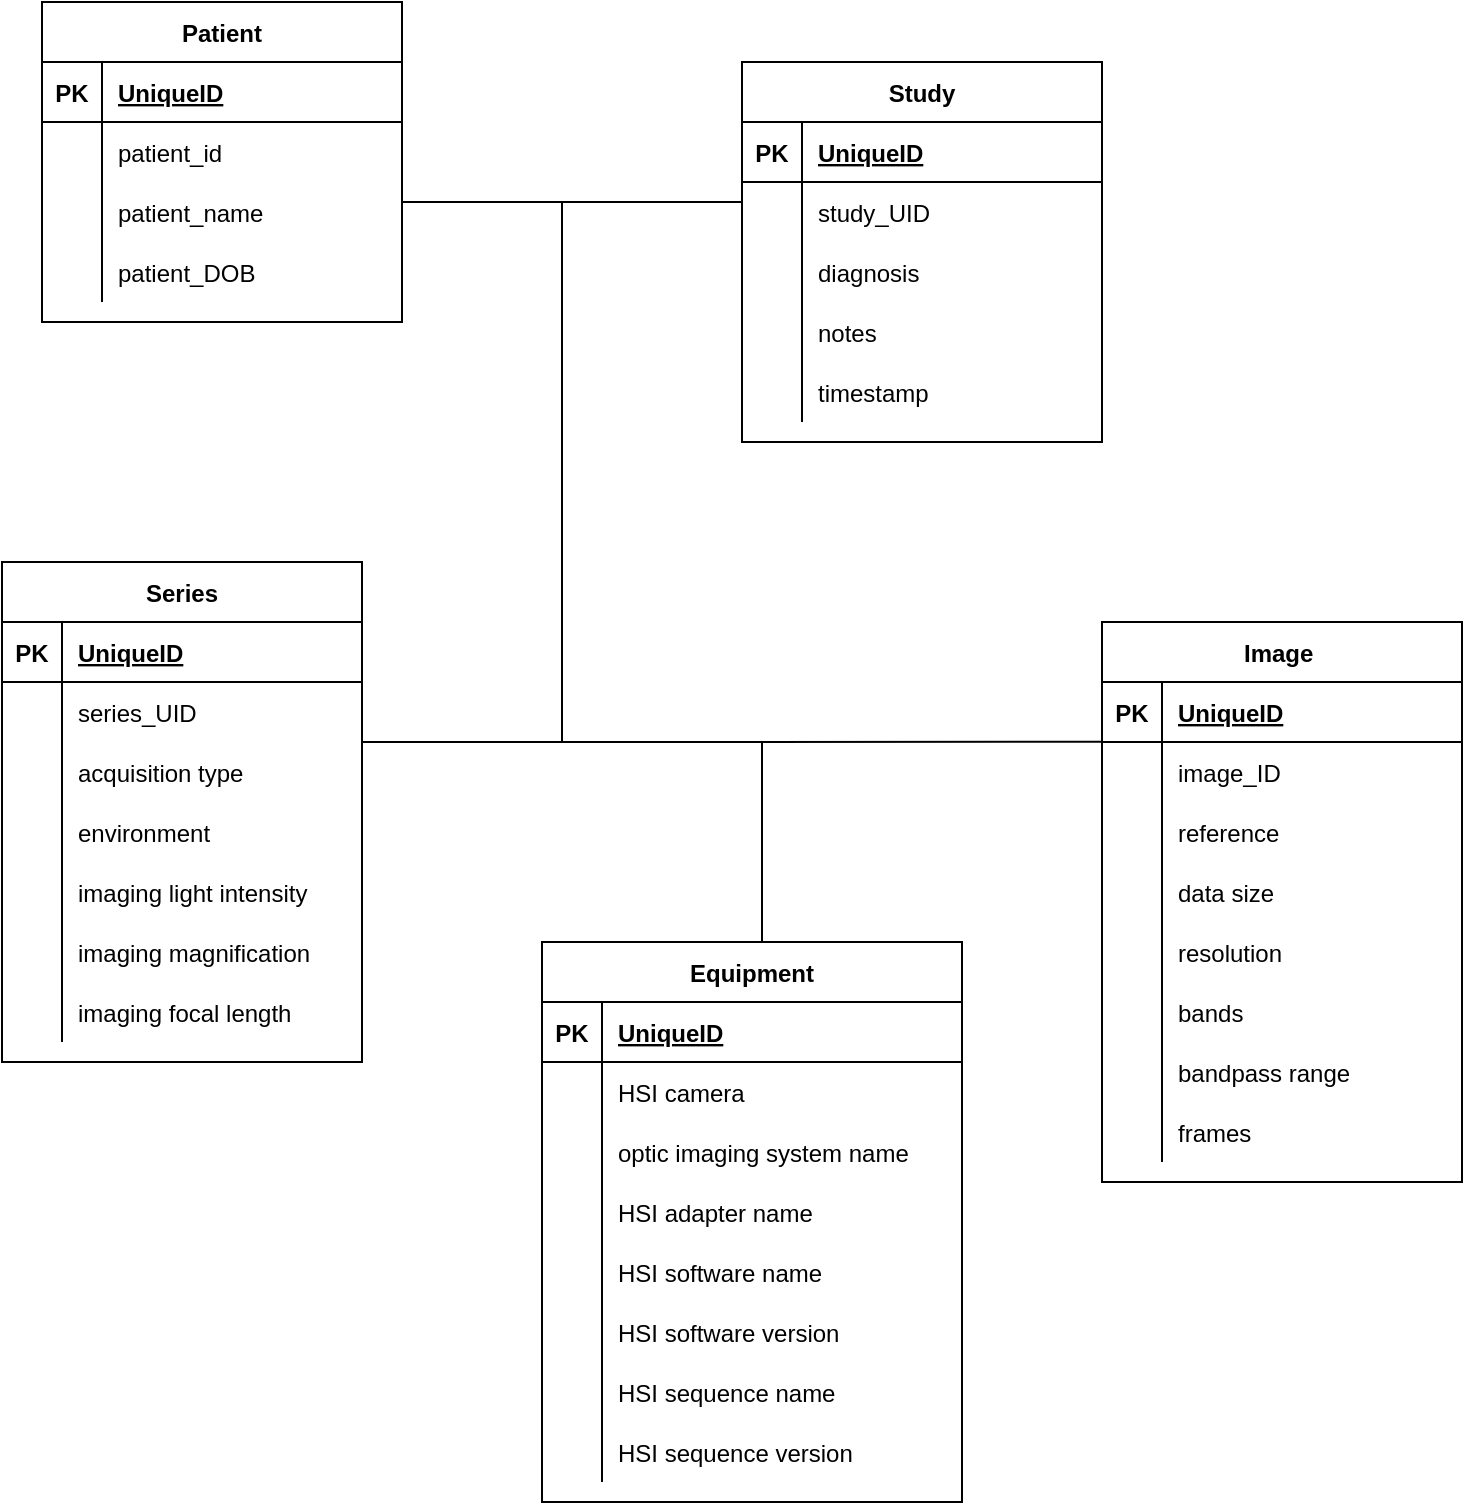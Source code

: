 <mxfile version="15.5.9" type="device"><diagram id="gTCVj6GwF3f0sh5Zcle3" name="Page-1"><mxGraphModel dx="1635" dy="866" grid="1" gridSize="10" guides="1" tooltips="1" connect="1" arrows="1" fold="1" page="1" pageScale="1" pageWidth="827" pageHeight="1169" math="0" shadow="0"><root><mxCell id="0"/><mxCell id="1" parent="0"/><mxCell id="qUzUm0pz1s3hSIHYSlk9-14" value="Patient" style="shape=table;startSize=30;container=1;collapsible=1;childLayout=tableLayout;fixedRows=1;rowLines=0;fontStyle=1;align=center;resizeLast=1;" vertex="1" parent="1"><mxGeometry x="70" y="70" width="180" height="160" as="geometry"/></mxCell><mxCell id="qUzUm0pz1s3hSIHYSlk9-15" value="" style="shape=partialRectangle;collapsible=0;dropTarget=0;pointerEvents=0;fillColor=none;top=0;left=0;bottom=1;right=0;points=[[0,0.5],[1,0.5]];portConstraint=eastwest;" vertex="1" parent="qUzUm0pz1s3hSIHYSlk9-14"><mxGeometry y="30" width="180" height="30" as="geometry"/></mxCell><mxCell id="qUzUm0pz1s3hSIHYSlk9-16" value="PK" style="shape=partialRectangle;connectable=0;fillColor=none;top=0;left=0;bottom=0;right=0;fontStyle=1;overflow=hidden;" vertex="1" parent="qUzUm0pz1s3hSIHYSlk9-15"><mxGeometry width="30" height="30" as="geometry"><mxRectangle width="30" height="30" as="alternateBounds"/></mxGeometry></mxCell><mxCell id="qUzUm0pz1s3hSIHYSlk9-17" value="UniqueID" style="shape=partialRectangle;connectable=0;fillColor=none;top=0;left=0;bottom=0;right=0;align=left;spacingLeft=6;fontStyle=5;overflow=hidden;" vertex="1" parent="qUzUm0pz1s3hSIHYSlk9-15"><mxGeometry x="30" width="150" height="30" as="geometry"><mxRectangle width="150" height="30" as="alternateBounds"/></mxGeometry></mxCell><mxCell id="qUzUm0pz1s3hSIHYSlk9-18" value="" style="shape=partialRectangle;collapsible=0;dropTarget=0;pointerEvents=0;fillColor=none;top=0;left=0;bottom=0;right=0;points=[[0,0.5],[1,0.5]];portConstraint=eastwest;" vertex="1" parent="qUzUm0pz1s3hSIHYSlk9-14"><mxGeometry y="60" width="180" height="30" as="geometry"/></mxCell><mxCell id="qUzUm0pz1s3hSIHYSlk9-19" value="" style="shape=partialRectangle;connectable=0;fillColor=none;top=0;left=0;bottom=0;right=0;editable=1;overflow=hidden;" vertex="1" parent="qUzUm0pz1s3hSIHYSlk9-18"><mxGeometry width="30" height="30" as="geometry"><mxRectangle width="30" height="30" as="alternateBounds"/></mxGeometry></mxCell><mxCell id="qUzUm0pz1s3hSIHYSlk9-20" value="patient_id" style="shape=partialRectangle;connectable=0;fillColor=none;top=0;left=0;bottom=0;right=0;align=left;spacingLeft=6;overflow=hidden;" vertex="1" parent="qUzUm0pz1s3hSIHYSlk9-18"><mxGeometry x="30" width="150" height="30" as="geometry"><mxRectangle width="150" height="30" as="alternateBounds"/></mxGeometry></mxCell><mxCell id="qUzUm0pz1s3hSIHYSlk9-21" value="" style="shape=partialRectangle;collapsible=0;dropTarget=0;pointerEvents=0;fillColor=none;top=0;left=0;bottom=0;right=0;points=[[0,0.5],[1,0.5]];portConstraint=eastwest;" vertex="1" parent="qUzUm0pz1s3hSIHYSlk9-14"><mxGeometry y="90" width="180" height="30" as="geometry"/></mxCell><mxCell id="qUzUm0pz1s3hSIHYSlk9-22" value="" style="shape=partialRectangle;connectable=0;fillColor=none;top=0;left=0;bottom=0;right=0;editable=1;overflow=hidden;" vertex="1" parent="qUzUm0pz1s3hSIHYSlk9-21"><mxGeometry width="30" height="30" as="geometry"><mxRectangle width="30" height="30" as="alternateBounds"/></mxGeometry></mxCell><mxCell id="qUzUm0pz1s3hSIHYSlk9-23" value="patient_name" style="shape=partialRectangle;connectable=0;fillColor=none;top=0;left=0;bottom=0;right=0;align=left;spacingLeft=6;overflow=hidden;" vertex="1" parent="qUzUm0pz1s3hSIHYSlk9-21"><mxGeometry x="30" width="150" height="30" as="geometry"><mxRectangle width="150" height="30" as="alternateBounds"/></mxGeometry></mxCell><mxCell id="qUzUm0pz1s3hSIHYSlk9-24" value="" style="shape=partialRectangle;collapsible=0;dropTarget=0;pointerEvents=0;fillColor=none;top=0;left=0;bottom=0;right=0;points=[[0,0.5],[1,0.5]];portConstraint=eastwest;" vertex="1" parent="qUzUm0pz1s3hSIHYSlk9-14"><mxGeometry y="120" width="180" height="30" as="geometry"/></mxCell><mxCell id="qUzUm0pz1s3hSIHYSlk9-25" value="" style="shape=partialRectangle;connectable=0;fillColor=none;top=0;left=0;bottom=0;right=0;editable=1;overflow=hidden;" vertex="1" parent="qUzUm0pz1s3hSIHYSlk9-24"><mxGeometry width="30" height="30" as="geometry"><mxRectangle width="30" height="30" as="alternateBounds"/></mxGeometry></mxCell><mxCell id="qUzUm0pz1s3hSIHYSlk9-26" value="patient_DOB" style="shape=partialRectangle;connectable=0;fillColor=none;top=0;left=0;bottom=0;right=0;align=left;spacingLeft=6;overflow=hidden;" vertex="1" parent="qUzUm0pz1s3hSIHYSlk9-24"><mxGeometry x="30" width="150" height="30" as="geometry"><mxRectangle width="150" height="30" as="alternateBounds"/></mxGeometry></mxCell><mxCell id="qUzUm0pz1s3hSIHYSlk9-53" value="Study" style="shape=table;startSize=30;container=1;collapsible=1;childLayout=tableLayout;fixedRows=1;rowLines=0;fontStyle=1;align=center;resizeLast=1;" vertex="1" parent="1"><mxGeometry x="420" y="100" width="180" height="190" as="geometry"/></mxCell><mxCell id="qUzUm0pz1s3hSIHYSlk9-54" value="" style="shape=partialRectangle;collapsible=0;dropTarget=0;pointerEvents=0;fillColor=none;top=0;left=0;bottom=1;right=0;points=[[0,0.5],[1,0.5]];portConstraint=eastwest;" vertex="1" parent="qUzUm0pz1s3hSIHYSlk9-53"><mxGeometry y="30" width="180" height="30" as="geometry"/></mxCell><mxCell id="qUzUm0pz1s3hSIHYSlk9-55" value="PK" style="shape=partialRectangle;connectable=0;fillColor=none;top=0;left=0;bottom=0;right=0;fontStyle=1;overflow=hidden;" vertex="1" parent="qUzUm0pz1s3hSIHYSlk9-54"><mxGeometry width="30" height="30" as="geometry"><mxRectangle width="30" height="30" as="alternateBounds"/></mxGeometry></mxCell><mxCell id="qUzUm0pz1s3hSIHYSlk9-56" value="UniqueID" style="shape=partialRectangle;connectable=0;fillColor=none;top=0;left=0;bottom=0;right=0;align=left;spacingLeft=6;fontStyle=5;overflow=hidden;" vertex="1" parent="qUzUm0pz1s3hSIHYSlk9-54"><mxGeometry x="30" width="150" height="30" as="geometry"><mxRectangle width="150" height="30" as="alternateBounds"/></mxGeometry></mxCell><mxCell id="qUzUm0pz1s3hSIHYSlk9-57" value="" style="shape=partialRectangle;collapsible=0;dropTarget=0;pointerEvents=0;fillColor=none;top=0;left=0;bottom=0;right=0;points=[[0,0.5],[1,0.5]];portConstraint=eastwest;" vertex="1" parent="qUzUm0pz1s3hSIHYSlk9-53"><mxGeometry y="60" width="180" height="30" as="geometry"/></mxCell><mxCell id="qUzUm0pz1s3hSIHYSlk9-58" value="" style="shape=partialRectangle;connectable=0;fillColor=none;top=0;left=0;bottom=0;right=0;editable=1;overflow=hidden;" vertex="1" parent="qUzUm0pz1s3hSIHYSlk9-57"><mxGeometry width="30" height="30" as="geometry"><mxRectangle width="30" height="30" as="alternateBounds"/></mxGeometry></mxCell><mxCell id="qUzUm0pz1s3hSIHYSlk9-59" value="study_UID" style="shape=partialRectangle;connectable=0;fillColor=none;top=0;left=0;bottom=0;right=0;align=left;spacingLeft=6;overflow=hidden;" vertex="1" parent="qUzUm0pz1s3hSIHYSlk9-57"><mxGeometry x="30" width="150" height="30" as="geometry"><mxRectangle width="150" height="30" as="alternateBounds"/></mxGeometry></mxCell><mxCell id="qUzUm0pz1s3hSIHYSlk9-60" value="" style="shape=partialRectangle;collapsible=0;dropTarget=0;pointerEvents=0;fillColor=none;top=0;left=0;bottom=0;right=0;points=[[0,0.5],[1,0.5]];portConstraint=eastwest;" vertex="1" parent="qUzUm0pz1s3hSIHYSlk9-53"><mxGeometry y="90" width="180" height="30" as="geometry"/></mxCell><mxCell id="qUzUm0pz1s3hSIHYSlk9-61" value="" style="shape=partialRectangle;connectable=0;fillColor=none;top=0;left=0;bottom=0;right=0;editable=1;overflow=hidden;" vertex="1" parent="qUzUm0pz1s3hSIHYSlk9-60"><mxGeometry width="30" height="30" as="geometry"><mxRectangle width="30" height="30" as="alternateBounds"/></mxGeometry></mxCell><mxCell id="qUzUm0pz1s3hSIHYSlk9-62" value="diagnosis" style="shape=partialRectangle;connectable=0;fillColor=none;top=0;left=0;bottom=0;right=0;align=left;spacingLeft=6;overflow=hidden;" vertex="1" parent="qUzUm0pz1s3hSIHYSlk9-60"><mxGeometry x="30" width="150" height="30" as="geometry"><mxRectangle width="150" height="30" as="alternateBounds"/></mxGeometry></mxCell><mxCell id="qUzUm0pz1s3hSIHYSlk9-63" value="" style="shape=partialRectangle;collapsible=0;dropTarget=0;pointerEvents=0;fillColor=none;top=0;left=0;bottom=0;right=0;points=[[0,0.5],[1,0.5]];portConstraint=eastwest;" vertex="1" parent="qUzUm0pz1s3hSIHYSlk9-53"><mxGeometry y="120" width="180" height="30" as="geometry"/></mxCell><mxCell id="qUzUm0pz1s3hSIHYSlk9-64" value="" style="shape=partialRectangle;connectable=0;fillColor=none;top=0;left=0;bottom=0;right=0;editable=1;overflow=hidden;" vertex="1" parent="qUzUm0pz1s3hSIHYSlk9-63"><mxGeometry width="30" height="30" as="geometry"><mxRectangle width="30" height="30" as="alternateBounds"/></mxGeometry></mxCell><mxCell id="qUzUm0pz1s3hSIHYSlk9-65" value="notes" style="shape=partialRectangle;connectable=0;fillColor=none;top=0;left=0;bottom=0;right=0;align=left;spacingLeft=6;overflow=hidden;" vertex="1" parent="qUzUm0pz1s3hSIHYSlk9-63"><mxGeometry x="30" width="150" height="30" as="geometry"><mxRectangle width="150" height="30" as="alternateBounds"/></mxGeometry></mxCell><mxCell id="qUzUm0pz1s3hSIHYSlk9-72" value="" style="shape=partialRectangle;collapsible=0;dropTarget=0;pointerEvents=0;fillColor=none;top=0;left=0;bottom=0;right=0;points=[[0,0.5],[1,0.5]];portConstraint=eastwest;" vertex="1" parent="qUzUm0pz1s3hSIHYSlk9-53"><mxGeometry y="150" width="180" height="30" as="geometry"/></mxCell><mxCell id="qUzUm0pz1s3hSIHYSlk9-73" value="" style="shape=partialRectangle;connectable=0;fillColor=none;top=0;left=0;bottom=0;right=0;editable=1;overflow=hidden;" vertex="1" parent="qUzUm0pz1s3hSIHYSlk9-72"><mxGeometry width="30" height="30" as="geometry"><mxRectangle width="30" height="30" as="alternateBounds"/></mxGeometry></mxCell><mxCell id="qUzUm0pz1s3hSIHYSlk9-74" value="timestamp" style="shape=partialRectangle;connectable=0;fillColor=none;top=0;left=0;bottom=0;right=0;align=left;spacingLeft=6;overflow=hidden;" vertex="1" parent="qUzUm0pz1s3hSIHYSlk9-72"><mxGeometry x="30" width="150" height="30" as="geometry"><mxRectangle width="150" height="30" as="alternateBounds"/></mxGeometry></mxCell><mxCell id="qUzUm0pz1s3hSIHYSlk9-101" value="Series" style="shape=table;startSize=30;container=1;collapsible=1;childLayout=tableLayout;fixedRows=1;rowLines=0;fontStyle=1;align=center;resizeLast=1;" vertex="1" parent="1"><mxGeometry x="50" y="350" width="180" height="250" as="geometry"/></mxCell><mxCell id="qUzUm0pz1s3hSIHYSlk9-102" value="" style="shape=partialRectangle;collapsible=0;dropTarget=0;pointerEvents=0;fillColor=none;top=0;left=0;bottom=1;right=0;points=[[0,0.5],[1,0.5]];portConstraint=eastwest;" vertex="1" parent="qUzUm0pz1s3hSIHYSlk9-101"><mxGeometry y="30" width="180" height="30" as="geometry"/></mxCell><mxCell id="qUzUm0pz1s3hSIHYSlk9-103" value="PK" style="shape=partialRectangle;connectable=0;fillColor=none;top=0;left=0;bottom=0;right=0;fontStyle=1;overflow=hidden;" vertex="1" parent="qUzUm0pz1s3hSIHYSlk9-102"><mxGeometry width="30" height="30" as="geometry"><mxRectangle width="30" height="30" as="alternateBounds"/></mxGeometry></mxCell><mxCell id="qUzUm0pz1s3hSIHYSlk9-104" value="UniqueID" style="shape=partialRectangle;connectable=0;fillColor=none;top=0;left=0;bottom=0;right=0;align=left;spacingLeft=6;fontStyle=5;overflow=hidden;" vertex="1" parent="qUzUm0pz1s3hSIHYSlk9-102"><mxGeometry x="30" width="150" height="30" as="geometry"><mxRectangle width="150" height="30" as="alternateBounds"/></mxGeometry></mxCell><mxCell id="qUzUm0pz1s3hSIHYSlk9-105" value="" style="shape=partialRectangle;collapsible=0;dropTarget=0;pointerEvents=0;fillColor=none;top=0;left=0;bottom=0;right=0;points=[[0,0.5],[1,0.5]];portConstraint=eastwest;" vertex="1" parent="qUzUm0pz1s3hSIHYSlk9-101"><mxGeometry y="60" width="180" height="30" as="geometry"/></mxCell><mxCell id="qUzUm0pz1s3hSIHYSlk9-106" value="" style="shape=partialRectangle;connectable=0;fillColor=none;top=0;left=0;bottom=0;right=0;editable=1;overflow=hidden;" vertex="1" parent="qUzUm0pz1s3hSIHYSlk9-105"><mxGeometry width="30" height="30" as="geometry"><mxRectangle width="30" height="30" as="alternateBounds"/></mxGeometry></mxCell><mxCell id="qUzUm0pz1s3hSIHYSlk9-107" value="series_UID" style="shape=partialRectangle;connectable=0;fillColor=none;top=0;left=0;bottom=0;right=0;align=left;spacingLeft=6;overflow=hidden;" vertex="1" parent="qUzUm0pz1s3hSIHYSlk9-105"><mxGeometry x="30" width="150" height="30" as="geometry"><mxRectangle width="150" height="30" as="alternateBounds"/></mxGeometry></mxCell><mxCell id="qUzUm0pz1s3hSIHYSlk9-108" value="" style="shape=partialRectangle;collapsible=0;dropTarget=0;pointerEvents=0;fillColor=none;top=0;left=0;bottom=0;right=0;points=[[0,0.5],[1,0.5]];portConstraint=eastwest;" vertex="1" parent="qUzUm0pz1s3hSIHYSlk9-101"><mxGeometry y="90" width="180" height="30" as="geometry"/></mxCell><mxCell id="qUzUm0pz1s3hSIHYSlk9-109" value="" style="shape=partialRectangle;connectable=0;fillColor=none;top=0;left=0;bottom=0;right=0;editable=1;overflow=hidden;" vertex="1" parent="qUzUm0pz1s3hSIHYSlk9-108"><mxGeometry width="30" height="30" as="geometry"><mxRectangle width="30" height="30" as="alternateBounds"/></mxGeometry></mxCell><mxCell id="qUzUm0pz1s3hSIHYSlk9-110" value="acquisition type" style="shape=partialRectangle;connectable=0;fillColor=none;top=0;left=0;bottom=0;right=0;align=left;spacingLeft=6;overflow=hidden;" vertex="1" parent="qUzUm0pz1s3hSIHYSlk9-108"><mxGeometry x="30" width="150" height="30" as="geometry"><mxRectangle width="150" height="30" as="alternateBounds"/></mxGeometry></mxCell><mxCell id="qUzUm0pz1s3hSIHYSlk9-111" value="" style="shape=partialRectangle;collapsible=0;dropTarget=0;pointerEvents=0;fillColor=none;top=0;left=0;bottom=0;right=0;points=[[0,0.5],[1,0.5]];portConstraint=eastwest;" vertex="1" parent="qUzUm0pz1s3hSIHYSlk9-101"><mxGeometry y="120" width="180" height="30" as="geometry"/></mxCell><mxCell id="qUzUm0pz1s3hSIHYSlk9-112" value="" style="shape=partialRectangle;connectable=0;fillColor=none;top=0;left=0;bottom=0;right=0;editable=1;overflow=hidden;" vertex="1" parent="qUzUm0pz1s3hSIHYSlk9-111"><mxGeometry width="30" height="30" as="geometry"><mxRectangle width="30" height="30" as="alternateBounds"/></mxGeometry></mxCell><mxCell id="qUzUm0pz1s3hSIHYSlk9-113" value="environment" style="shape=partialRectangle;connectable=0;fillColor=none;top=0;left=0;bottom=0;right=0;align=left;spacingLeft=6;overflow=hidden;" vertex="1" parent="qUzUm0pz1s3hSIHYSlk9-111"><mxGeometry x="30" width="150" height="30" as="geometry"><mxRectangle width="150" height="30" as="alternateBounds"/></mxGeometry></mxCell><mxCell id="qUzUm0pz1s3hSIHYSlk9-114" value="" style="shape=partialRectangle;collapsible=0;dropTarget=0;pointerEvents=0;fillColor=none;top=0;left=0;bottom=0;right=0;points=[[0,0.5],[1,0.5]];portConstraint=eastwest;" vertex="1" parent="qUzUm0pz1s3hSIHYSlk9-101"><mxGeometry y="150" width="180" height="30" as="geometry"/></mxCell><mxCell id="qUzUm0pz1s3hSIHYSlk9-115" value="" style="shape=partialRectangle;connectable=0;fillColor=none;top=0;left=0;bottom=0;right=0;editable=1;overflow=hidden;" vertex="1" parent="qUzUm0pz1s3hSIHYSlk9-114"><mxGeometry width="30" height="30" as="geometry"><mxRectangle width="30" height="30" as="alternateBounds"/></mxGeometry></mxCell><mxCell id="qUzUm0pz1s3hSIHYSlk9-116" value="imaging light intensity" style="shape=partialRectangle;connectable=0;fillColor=none;top=0;left=0;bottom=0;right=0;align=left;spacingLeft=6;overflow=hidden;" vertex="1" parent="qUzUm0pz1s3hSIHYSlk9-114"><mxGeometry x="30" width="150" height="30" as="geometry"><mxRectangle width="150" height="30" as="alternateBounds"/></mxGeometry></mxCell><mxCell id="qUzUm0pz1s3hSIHYSlk9-117" value="" style="shape=partialRectangle;collapsible=0;dropTarget=0;pointerEvents=0;fillColor=none;top=0;left=0;bottom=0;right=0;points=[[0,0.5],[1,0.5]];portConstraint=eastwest;" vertex="1" parent="qUzUm0pz1s3hSIHYSlk9-101"><mxGeometry y="180" width="180" height="30" as="geometry"/></mxCell><mxCell id="qUzUm0pz1s3hSIHYSlk9-118" value="" style="shape=partialRectangle;connectable=0;fillColor=none;top=0;left=0;bottom=0;right=0;editable=1;overflow=hidden;" vertex="1" parent="qUzUm0pz1s3hSIHYSlk9-117"><mxGeometry width="30" height="30" as="geometry"><mxRectangle width="30" height="30" as="alternateBounds"/></mxGeometry></mxCell><mxCell id="qUzUm0pz1s3hSIHYSlk9-119" value="imaging magnification" style="shape=partialRectangle;connectable=0;fillColor=none;top=0;left=0;bottom=0;right=0;align=left;spacingLeft=6;overflow=hidden;" vertex="1" parent="qUzUm0pz1s3hSIHYSlk9-117"><mxGeometry x="30" width="150" height="30" as="geometry"><mxRectangle width="150" height="30" as="alternateBounds"/></mxGeometry></mxCell><mxCell id="qUzUm0pz1s3hSIHYSlk9-120" value="" style="shape=partialRectangle;collapsible=0;dropTarget=0;pointerEvents=0;fillColor=none;top=0;left=0;bottom=0;right=0;points=[[0,0.5],[1,0.5]];portConstraint=eastwest;" vertex="1" parent="qUzUm0pz1s3hSIHYSlk9-101"><mxGeometry y="210" width="180" height="30" as="geometry"/></mxCell><mxCell id="qUzUm0pz1s3hSIHYSlk9-121" value="" style="shape=partialRectangle;connectable=0;fillColor=none;top=0;left=0;bottom=0;right=0;editable=1;overflow=hidden;" vertex="1" parent="qUzUm0pz1s3hSIHYSlk9-120"><mxGeometry width="30" height="30" as="geometry"><mxRectangle width="30" height="30" as="alternateBounds"/></mxGeometry></mxCell><mxCell id="qUzUm0pz1s3hSIHYSlk9-122" value="imaging focal length" style="shape=partialRectangle;connectable=0;fillColor=none;top=0;left=0;bottom=0;right=0;align=left;spacingLeft=6;overflow=hidden;" vertex="1" parent="qUzUm0pz1s3hSIHYSlk9-120"><mxGeometry x="30" width="150" height="30" as="geometry"><mxRectangle width="150" height="30" as="alternateBounds"/></mxGeometry></mxCell><mxCell id="qUzUm0pz1s3hSIHYSlk9-123" value="Image " style="shape=table;startSize=30;container=1;collapsible=1;childLayout=tableLayout;fixedRows=1;rowLines=0;fontStyle=1;align=center;resizeLast=1;" vertex="1" parent="1"><mxGeometry x="600" y="380" width="180" height="280" as="geometry"/></mxCell><mxCell id="qUzUm0pz1s3hSIHYSlk9-124" value="" style="shape=partialRectangle;collapsible=0;dropTarget=0;pointerEvents=0;fillColor=none;top=0;left=0;bottom=1;right=0;points=[[0,0.5],[1,0.5]];portConstraint=eastwest;" vertex="1" parent="qUzUm0pz1s3hSIHYSlk9-123"><mxGeometry y="30" width="180" height="30" as="geometry"/></mxCell><mxCell id="qUzUm0pz1s3hSIHYSlk9-125" value="PK" style="shape=partialRectangle;connectable=0;fillColor=none;top=0;left=0;bottom=0;right=0;fontStyle=1;overflow=hidden;" vertex="1" parent="qUzUm0pz1s3hSIHYSlk9-124"><mxGeometry width="30" height="30" as="geometry"><mxRectangle width="30" height="30" as="alternateBounds"/></mxGeometry></mxCell><mxCell id="qUzUm0pz1s3hSIHYSlk9-126" value="UniqueID" style="shape=partialRectangle;connectable=0;fillColor=none;top=0;left=0;bottom=0;right=0;align=left;spacingLeft=6;fontStyle=5;overflow=hidden;" vertex="1" parent="qUzUm0pz1s3hSIHYSlk9-124"><mxGeometry x="30" width="150" height="30" as="geometry"><mxRectangle width="150" height="30" as="alternateBounds"/></mxGeometry></mxCell><mxCell id="qUzUm0pz1s3hSIHYSlk9-127" value="" style="shape=partialRectangle;collapsible=0;dropTarget=0;pointerEvents=0;fillColor=none;top=0;left=0;bottom=0;right=0;points=[[0,0.5],[1,0.5]];portConstraint=eastwest;" vertex="1" parent="qUzUm0pz1s3hSIHYSlk9-123"><mxGeometry y="60" width="180" height="30" as="geometry"/></mxCell><mxCell id="qUzUm0pz1s3hSIHYSlk9-128" value="" style="shape=partialRectangle;connectable=0;fillColor=none;top=0;left=0;bottom=0;right=0;editable=1;overflow=hidden;" vertex="1" parent="qUzUm0pz1s3hSIHYSlk9-127"><mxGeometry width="30" height="30" as="geometry"><mxRectangle width="30" height="30" as="alternateBounds"/></mxGeometry></mxCell><mxCell id="qUzUm0pz1s3hSIHYSlk9-129" value="image_ID" style="shape=partialRectangle;connectable=0;fillColor=none;top=0;left=0;bottom=0;right=0;align=left;spacingLeft=6;overflow=hidden;" vertex="1" parent="qUzUm0pz1s3hSIHYSlk9-127"><mxGeometry x="30" width="150" height="30" as="geometry"><mxRectangle width="150" height="30" as="alternateBounds"/></mxGeometry></mxCell><mxCell id="qUzUm0pz1s3hSIHYSlk9-130" value="" style="shape=partialRectangle;collapsible=0;dropTarget=0;pointerEvents=0;fillColor=none;top=0;left=0;bottom=0;right=0;points=[[0,0.5],[1,0.5]];portConstraint=eastwest;" vertex="1" parent="qUzUm0pz1s3hSIHYSlk9-123"><mxGeometry y="90" width="180" height="30" as="geometry"/></mxCell><mxCell id="qUzUm0pz1s3hSIHYSlk9-131" value="" style="shape=partialRectangle;connectable=0;fillColor=none;top=0;left=0;bottom=0;right=0;editable=1;overflow=hidden;" vertex="1" parent="qUzUm0pz1s3hSIHYSlk9-130"><mxGeometry width="30" height="30" as="geometry"><mxRectangle width="30" height="30" as="alternateBounds"/></mxGeometry></mxCell><mxCell id="qUzUm0pz1s3hSIHYSlk9-132" value="reference" style="shape=partialRectangle;connectable=0;fillColor=none;top=0;left=0;bottom=0;right=0;align=left;spacingLeft=6;overflow=hidden;" vertex="1" parent="qUzUm0pz1s3hSIHYSlk9-130"><mxGeometry x="30" width="150" height="30" as="geometry"><mxRectangle width="150" height="30" as="alternateBounds"/></mxGeometry></mxCell><mxCell id="qUzUm0pz1s3hSIHYSlk9-133" value="" style="shape=partialRectangle;collapsible=0;dropTarget=0;pointerEvents=0;fillColor=none;top=0;left=0;bottom=0;right=0;points=[[0,0.5],[1,0.5]];portConstraint=eastwest;" vertex="1" parent="qUzUm0pz1s3hSIHYSlk9-123"><mxGeometry y="120" width="180" height="30" as="geometry"/></mxCell><mxCell id="qUzUm0pz1s3hSIHYSlk9-134" value="" style="shape=partialRectangle;connectable=0;fillColor=none;top=0;left=0;bottom=0;right=0;editable=1;overflow=hidden;" vertex="1" parent="qUzUm0pz1s3hSIHYSlk9-133"><mxGeometry width="30" height="30" as="geometry"><mxRectangle width="30" height="30" as="alternateBounds"/></mxGeometry></mxCell><mxCell id="qUzUm0pz1s3hSIHYSlk9-135" value="data size" style="shape=partialRectangle;connectable=0;fillColor=none;top=0;left=0;bottom=0;right=0;align=left;spacingLeft=6;overflow=hidden;" vertex="1" parent="qUzUm0pz1s3hSIHYSlk9-133"><mxGeometry x="30" width="150" height="30" as="geometry"><mxRectangle width="150" height="30" as="alternateBounds"/></mxGeometry></mxCell><mxCell id="qUzUm0pz1s3hSIHYSlk9-162" value="" style="shape=partialRectangle;collapsible=0;dropTarget=0;pointerEvents=0;fillColor=none;top=0;left=0;bottom=0;right=0;points=[[0,0.5],[1,0.5]];portConstraint=eastwest;" vertex="1" parent="qUzUm0pz1s3hSIHYSlk9-123"><mxGeometry y="150" width="180" height="30" as="geometry"/></mxCell><mxCell id="qUzUm0pz1s3hSIHYSlk9-163" value="" style="shape=partialRectangle;connectable=0;fillColor=none;top=0;left=0;bottom=0;right=0;editable=1;overflow=hidden;" vertex="1" parent="qUzUm0pz1s3hSIHYSlk9-162"><mxGeometry width="30" height="30" as="geometry"><mxRectangle width="30" height="30" as="alternateBounds"/></mxGeometry></mxCell><mxCell id="qUzUm0pz1s3hSIHYSlk9-164" value="resolution" style="shape=partialRectangle;connectable=0;fillColor=none;top=0;left=0;bottom=0;right=0;align=left;spacingLeft=6;overflow=hidden;" vertex="1" parent="qUzUm0pz1s3hSIHYSlk9-162"><mxGeometry x="30" width="150" height="30" as="geometry"><mxRectangle width="150" height="30" as="alternateBounds"/></mxGeometry></mxCell><mxCell id="qUzUm0pz1s3hSIHYSlk9-165" value="" style="shape=partialRectangle;collapsible=0;dropTarget=0;pointerEvents=0;fillColor=none;top=0;left=0;bottom=0;right=0;points=[[0,0.5],[1,0.5]];portConstraint=eastwest;" vertex="1" parent="qUzUm0pz1s3hSIHYSlk9-123"><mxGeometry y="180" width="180" height="30" as="geometry"/></mxCell><mxCell id="qUzUm0pz1s3hSIHYSlk9-166" value="" style="shape=partialRectangle;connectable=0;fillColor=none;top=0;left=0;bottom=0;right=0;editable=1;overflow=hidden;" vertex="1" parent="qUzUm0pz1s3hSIHYSlk9-165"><mxGeometry width="30" height="30" as="geometry"><mxRectangle width="30" height="30" as="alternateBounds"/></mxGeometry></mxCell><mxCell id="qUzUm0pz1s3hSIHYSlk9-167" value="bands" style="shape=partialRectangle;connectable=0;fillColor=none;top=0;left=0;bottom=0;right=0;align=left;spacingLeft=6;overflow=hidden;" vertex="1" parent="qUzUm0pz1s3hSIHYSlk9-165"><mxGeometry x="30" width="150" height="30" as="geometry"><mxRectangle width="150" height="30" as="alternateBounds"/></mxGeometry></mxCell><mxCell id="qUzUm0pz1s3hSIHYSlk9-168" value="" style="shape=partialRectangle;collapsible=0;dropTarget=0;pointerEvents=0;fillColor=none;top=0;left=0;bottom=0;right=0;points=[[0,0.5],[1,0.5]];portConstraint=eastwest;" vertex="1" parent="qUzUm0pz1s3hSIHYSlk9-123"><mxGeometry y="210" width="180" height="30" as="geometry"/></mxCell><mxCell id="qUzUm0pz1s3hSIHYSlk9-169" value="" style="shape=partialRectangle;connectable=0;fillColor=none;top=0;left=0;bottom=0;right=0;editable=1;overflow=hidden;" vertex="1" parent="qUzUm0pz1s3hSIHYSlk9-168"><mxGeometry width="30" height="30" as="geometry"><mxRectangle width="30" height="30" as="alternateBounds"/></mxGeometry></mxCell><mxCell id="qUzUm0pz1s3hSIHYSlk9-170" value="bandpass range" style="shape=partialRectangle;connectable=0;fillColor=none;top=0;left=0;bottom=0;right=0;align=left;spacingLeft=6;overflow=hidden;" vertex="1" parent="qUzUm0pz1s3hSIHYSlk9-168"><mxGeometry x="30" width="150" height="30" as="geometry"><mxRectangle width="150" height="30" as="alternateBounds"/></mxGeometry></mxCell><mxCell id="qUzUm0pz1s3hSIHYSlk9-171" value="" style="shape=partialRectangle;collapsible=0;dropTarget=0;pointerEvents=0;fillColor=none;top=0;left=0;bottom=0;right=0;points=[[0,0.5],[1,0.5]];portConstraint=eastwest;" vertex="1" parent="qUzUm0pz1s3hSIHYSlk9-123"><mxGeometry y="240" width="180" height="30" as="geometry"/></mxCell><mxCell id="qUzUm0pz1s3hSIHYSlk9-172" value="" style="shape=partialRectangle;connectable=0;fillColor=none;top=0;left=0;bottom=0;right=0;editable=1;overflow=hidden;" vertex="1" parent="qUzUm0pz1s3hSIHYSlk9-171"><mxGeometry width="30" height="30" as="geometry"><mxRectangle width="30" height="30" as="alternateBounds"/></mxGeometry></mxCell><mxCell id="qUzUm0pz1s3hSIHYSlk9-173" value="frames" style="shape=partialRectangle;connectable=0;fillColor=none;top=0;left=0;bottom=0;right=0;align=left;spacingLeft=6;overflow=hidden;" vertex="1" parent="qUzUm0pz1s3hSIHYSlk9-171"><mxGeometry x="30" width="150" height="30" as="geometry"><mxRectangle width="150" height="30" as="alternateBounds"/></mxGeometry></mxCell><mxCell id="qUzUm0pz1s3hSIHYSlk9-149" value="Equipment" style="shape=table;startSize=30;container=1;collapsible=1;childLayout=tableLayout;fixedRows=1;rowLines=0;fontStyle=1;align=center;resizeLast=1;" vertex="1" parent="1"><mxGeometry x="320" y="540" width="210" height="280" as="geometry"/></mxCell><mxCell id="qUzUm0pz1s3hSIHYSlk9-150" value="" style="shape=partialRectangle;collapsible=0;dropTarget=0;pointerEvents=0;fillColor=none;top=0;left=0;bottom=1;right=0;points=[[0,0.5],[1,0.5]];portConstraint=eastwest;" vertex="1" parent="qUzUm0pz1s3hSIHYSlk9-149"><mxGeometry y="30" width="210" height="30" as="geometry"/></mxCell><mxCell id="qUzUm0pz1s3hSIHYSlk9-151" value="PK" style="shape=partialRectangle;connectable=0;fillColor=none;top=0;left=0;bottom=0;right=0;fontStyle=1;overflow=hidden;" vertex="1" parent="qUzUm0pz1s3hSIHYSlk9-150"><mxGeometry width="30" height="30" as="geometry"><mxRectangle width="30" height="30" as="alternateBounds"/></mxGeometry></mxCell><mxCell id="qUzUm0pz1s3hSIHYSlk9-152" value="UniqueID" style="shape=partialRectangle;connectable=0;fillColor=none;top=0;left=0;bottom=0;right=0;align=left;spacingLeft=6;fontStyle=5;overflow=hidden;" vertex="1" parent="qUzUm0pz1s3hSIHYSlk9-150"><mxGeometry x="30" width="180" height="30" as="geometry"><mxRectangle width="180" height="30" as="alternateBounds"/></mxGeometry></mxCell><mxCell id="qUzUm0pz1s3hSIHYSlk9-153" value="" style="shape=partialRectangle;collapsible=0;dropTarget=0;pointerEvents=0;fillColor=none;top=0;left=0;bottom=0;right=0;points=[[0,0.5],[1,0.5]];portConstraint=eastwest;" vertex="1" parent="qUzUm0pz1s3hSIHYSlk9-149"><mxGeometry y="60" width="210" height="30" as="geometry"/></mxCell><mxCell id="qUzUm0pz1s3hSIHYSlk9-154" value="" style="shape=partialRectangle;connectable=0;fillColor=none;top=0;left=0;bottom=0;right=0;editable=1;overflow=hidden;" vertex="1" parent="qUzUm0pz1s3hSIHYSlk9-153"><mxGeometry width="30" height="30" as="geometry"><mxRectangle width="30" height="30" as="alternateBounds"/></mxGeometry></mxCell><mxCell id="qUzUm0pz1s3hSIHYSlk9-155" value="HSI camera" style="shape=partialRectangle;connectable=0;fillColor=none;top=0;left=0;bottom=0;right=0;align=left;spacingLeft=6;overflow=hidden;" vertex="1" parent="qUzUm0pz1s3hSIHYSlk9-153"><mxGeometry x="30" width="180" height="30" as="geometry"><mxRectangle width="180" height="30" as="alternateBounds"/></mxGeometry></mxCell><mxCell id="qUzUm0pz1s3hSIHYSlk9-156" value="" style="shape=partialRectangle;collapsible=0;dropTarget=0;pointerEvents=0;fillColor=none;top=0;left=0;bottom=0;right=0;points=[[0,0.5],[1,0.5]];portConstraint=eastwest;" vertex="1" parent="qUzUm0pz1s3hSIHYSlk9-149"><mxGeometry y="90" width="210" height="30" as="geometry"/></mxCell><mxCell id="qUzUm0pz1s3hSIHYSlk9-157" value="" style="shape=partialRectangle;connectable=0;fillColor=none;top=0;left=0;bottom=0;right=0;editable=1;overflow=hidden;" vertex="1" parent="qUzUm0pz1s3hSIHYSlk9-156"><mxGeometry width="30" height="30" as="geometry"><mxRectangle width="30" height="30" as="alternateBounds"/></mxGeometry></mxCell><mxCell id="qUzUm0pz1s3hSIHYSlk9-158" value="optic imaging system name" style="shape=partialRectangle;connectable=0;fillColor=none;top=0;left=0;bottom=0;right=0;align=left;spacingLeft=6;overflow=hidden;" vertex="1" parent="qUzUm0pz1s3hSIHYSlk9-156"><mxGeometry x="30" width="180" height="30" as="geometry"><mxRectangle width="180" height="30" as="alternateBounds"/></mxGeometry></mxCell><mxCell id="qUzUm0pz1s3hSIHYSlk9-159" value="" style="shape=partialRectangle;collapsible=0;dropTarget=0;pointerEvents=0;fillColor=none;top=0;left=0;bottom=0;right=0;points=[[0,0.5],[1,0.5]];portConstraint=eastwest;" vertex="1" parent="qUzUm0pz1s3hSIHYSlk9-149"><mxGeometry y="120" width="210" height="30" as="geometry"/></mxCell><mxCell id="qUzUm0pz1s3hSIHYSlk9-160" value="" style="shape=partialRectangle;connectable=0;fillColor=none;top=0;left=0;bottom=0;right=0;editable=1;overflow=hidden;" vertex="1" parent="qUzUm0pz1s3hSIHYSlk9-159"><mxGeometry width="30" height="30" as="geometry"><mxRectangle width="30" height="30" as="alternateBounds"/></mxGeometry></mxCell><mxCell id="qUzUm0pz1s3hSIHYSlk9-161" value="HSI adapter name" style="shape=partialRectangle;connectable=0;fillColor=none;top=0;left=0;bottom=0;right=0;align=left;spacingLeft=6;overflow=hidden;" vertex="1" parent="qUzUm0pz1s3hSIHYSlk9-159"><mxGeometry x="30" width="180" height="30" as="geometry"><mxRectangle width="180" height="30" as="alternateBounds"/></mxGeometry></mxCell><mxCell id="qUzUm0pz1s3hSIHYSlk9-174" value="" style="shape=partialRectangle;collapsible=0;dropTarget=0;pointerEvents=0;fillColor=none;top=0;left=0;bottom=0;right=0;points=[[0,0.5],[1,0.5]];portConstraint=eastwest;" vertex="1" parent="qUzUm0pz1s3hSIHYSlk9-149"><mxGeometry y="150" width="210" height="30" as="geometry"/></mxCell><mxCell id="qUzUm0pz1s3hSIHYSlk9-175" value="" style="shape=partialRectangle;connectable=0;fillColor=none;top=0;left=0;bottom=0;right=0;editable=1;overflow=hidden;" vertex="1" parent="qUzUm0pz1s3hSIHYSlk9-174"><mxGeometry width="30" height="30" as="geometry"><mxRectangle width="30" height="30" as="alternateBounds"/></mxGeometry></mxCell><mxCell id="qUzUm0pz1s3hSIHYSlk9-176" value="HSI software name" style="shape=partialRectangle;connectable=0;fillColor=none;top=0;left=0;bottom=0;right=0;align=left;spacingLeft=6;overflow=hidden;" vertex="1" parent="qUzUm0pz1s3hSIHYSlk9-174"><mxGeometry x="30" width="180" height="30" as="geometry"><mxRectangle width="180" height="30" as="alternateBounds"/></mxGeometry></mxCell><mxCell id="qUzUm0pz1s3hSIHYSlk9-177" value="" style="shape=partialRectangle;collapsible=0;dropTarget=0;pointerEvents=0;fillColor=none;top=0;left=0;bottom=0;right=0;points=[[0,0.5],[1,0.5]];portConstraint=eastwest;" vertex="1" parent="qUzUm0pz1s3hSIHYSlk9-149"><mxGeometry y="180" width="210" height="30" as="geometry"/></mxCell><mxCell id="qUzUm0pz1s3hSIHYSlk9-178" value="" style="shape=partialRectangle;connectable=0;fillColor=none;top=0;left=0;bottom=0;right=0;editable=1;overflow=hidden;" vertex="1" parent="qUzUm0pz1s3hSIHYSlk9-177"><mxGeometry width="30" height="30" as="geometry"><mxRectangle width="30" height="30" as="alternateBounds"/></mxGeometry></mxCell><mxCell id="qUzUm0pz1s3hSIHYSlk9-179" value="HSI software version" style="shape=partialRectangle;connectable=0;fillColor=none;top=0;left=0;bottom=0;right=0;align=left;spacingLeft=6;overflow=hidden;" vertex="1" parent="qUzUm0pz1s3hSIHYSlk9-177"><mxGeometry x="30" width="180" height="30" as="geometry"><mxRectangle width="180" height="30" as="alternateBounds"/></mxGeometry></mxCell><mxCell id="qUzUm0pz1s3hSIHYSlk9-180" value="" style="shape=partialRectangle;collapsible=0;dropTarget=0;pointerEvents=0;fillColor=none;top=0;left=0;bottom=0;right=0;points=[[0,0.5],[1,0.5]];portConstraint=eastwest;" vertex="1" parent="qUzUm0pz1s3hSIHYSlk9-149"><mxGeometry y="210" width="210" height="30" as="geometry"/></mxCell><mxCell id="qUzUm0pz1s3hSIHYSlk9-181" value="" style="shape=partialRectangle;connectable=0;fillColor=none;top=0;left=0;bottom=0;right=0;editable=1;overflow=hidden;" vertex="1" parent="qUzUm0pz1s3hSIHYSlk9-180"><mxGeometry width="30" height="30" as="geometry"><mxRectangle width="30" height="30" as="alternateBounds"/></mxGeometry></mxCell><mxCell id="qUzUm0pz1s3hSIHYSlk9-182" value="HSI sequence name" style="shape=partialRectangle;connectable=0;fillColor=none;top=0;left=0;bottom=0;right=0;align=left;spacingLeft=6;overflow=hidden;" vertex="1" parent="qUzUm0pz1s3hSIHYSlk9-180"><mxGeometry x="30" width="180" height="30" as="geometry"><mxRectangle width="180" height="30" as="alternateBounds"/></mxGeometry></mxCell><mxCell id="qUzUm0pz1s3hSIHYSlk9-183" value="" style="shape=partialRectangle;collapsible=0;dropTarget=0;pointerEvents=0;fillColor=none;top=0;left=0;bottom=0;right=0;points=[[0,0.5],[1,0.5]];portConstraint=eastwest;" vertex="1" parent="qUzUm0pz1s3hSIHYSlk9-149"><mxGeometry y="240" width="210" height="30" as="geometry"/></mxCell><mxCell id="qUzUm0pz1s3hSIHYSlk9-184" value="" style="shape=partialRectangle;connectable=0;fillColor=none;top=0;left=0;bottom=0;right=0;editable=1;overflow=hidden;" vertex="1" parent="qUzUm0pz1s3hSIHYSlk9-183"><mxGeometry width="30" height="30" as="geometry"><mxRectangle width="30" height="30" as="alternateBounds"/></mxGeometry></mxCell><mxCell id="qUzUm0pz1s3hSIHYSlk9-185" value="HSI sequence version" style="shape=partialRectangle;connectable=0;fillColor=none;top=0;left=0;bottom=0;right=0;align=left;spacingLeft=6;overflow=hidden;" vertex="1" parent="qUzUm0pz1s3hSIHYSlk9-183"><mxGeometry x="30" width="180" height="30" as="geometry"><mxRectangle width="180" height="30" as="alternateBounds"/></mxGeometry></mxCell><mxCell id="qUzUm0pz1s3hSIHYSlk9-186" value="" style="endArrow=none;html=1;rounded=0;entryX=-0.001;entryY=-0.003;entryDx=0;entryDy=0;entryPerimeter=0;" edge="1" parent="1" target="qUzUm0pz1s3hSIHYSlk9-127"><mxGeometry width="50" height="50" relative="1" as="geometry"><mxPoint x="230" y="440" as="sourcePoint"/><mxPoint x="590" y="440" as="targetPoint"/></mxGeometry></mxCell><mxCell id="qUzUm0pz1s3hSIHYSlk9-188" value="" style="endArrow=none;html=1;rounded=0;" edge="1" parent="1"><mxGeometry width="50" height="50" relative="1" as="geometry"><mxPoint x="430" y="540" as="sourcePoint"/><mxPoint x="430" y="440" as="targetPoint"/></mxGeometry></mxCell><mxCell id="qUzUm0pz1s3hSIHYSlk9-189" value="" style="endArrow=none;html=1;rounded=0;" edge="1" parent="1"><mxGeometry width="50" height="50" relative="1" as="geometry"><mxPoint x="250" y="170" as="sourcePoint"/><mxPoint x="420" y="170" as="targetPoint"/></mxGeometry></mxCell><mxCell id="qUzUm0pz1s3hSIHYSlk9-190" value="" style="endArrow=none;html=1;rounded=0;" edge="1" parent="1"><mxGeometry width="50" height="50" relative="1" as="geometry"><mxPoint x="330" y="440" as="sourcePoint"/><mxPoint x="330" y="170" as="targetPoint"/><Array as="points"><mxPoint x="330" y="330"/></Array></mxGeometry></mxCell></root></mxGraphModel></diagram></mxfile>